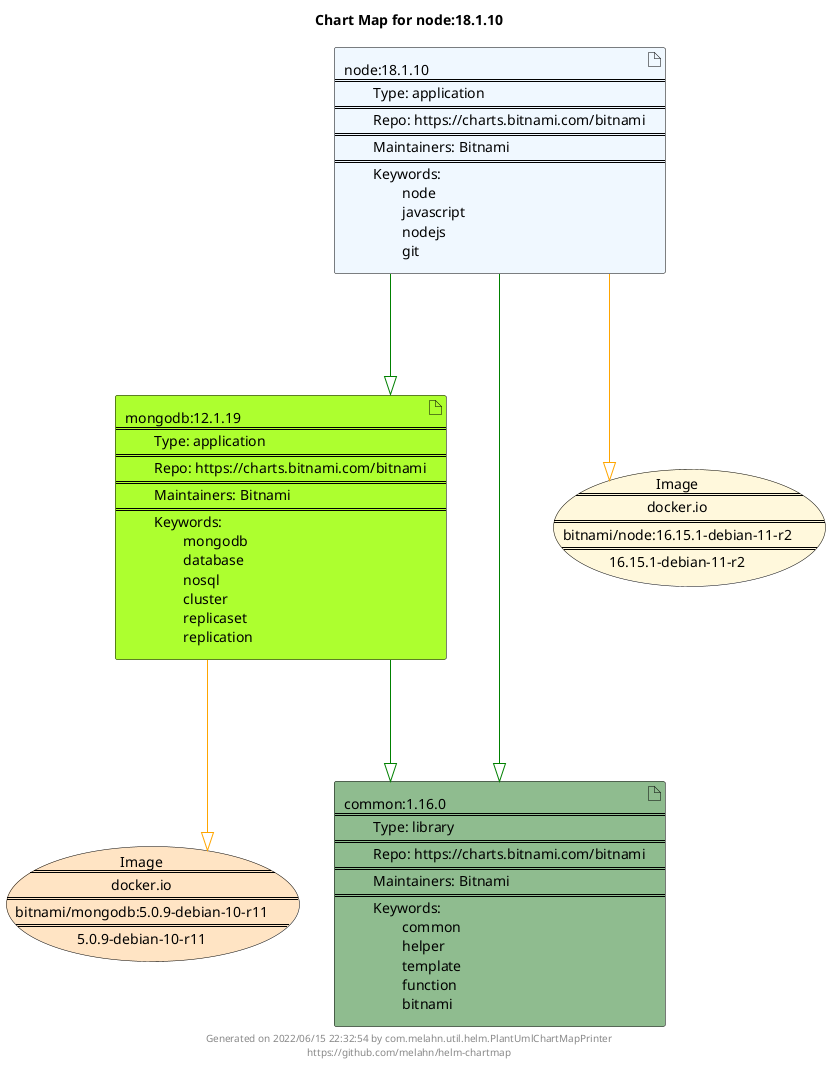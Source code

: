 @startuml
skinparam linetype ortho
skinparam backgroundColor white
skinparam usecaseBorderColor black
skinparam usecaseArrowColor LightSlateGray
skinparam artifactBorderColor black
skinparam artifactArrowColor LightSlateGray

title Chart Map for node:18.1.10

'There are 3 referenced Helm Charts
artifact "node:18.1.10\n====\n\tType: application\n====\n\tRepo: https://charts.bitnami.com/bitnami\n====\n\tMaintainers: Bitnami\n====\n\tKeywords: \n\t\tnode\n\t\tjavascript\n\t\tnodejs\n\t\tgit" as node_18_1_10 #AliceBlue
artifact "mongodb:12.1.19\n====\n\tType: application\n====\n\tRepo: https://charts.bitnami.com/bitnami\n====\n\tMaintainers: Bitnami\n====\n\tKeywords: \n\t\tmongodb\n\t\tdatabase\n\t\tnosql\n\t\tcluster\n\t\treplicaset\n\t\treplication" as mongodb_12_1_19 #GreenYellow
artifact "common:1.16.0\n====\n\tType: library\n====\n\tRepo: https://charts.bitnami.com/bitnami\n====\n\tMaintainers: Bitnami\n====\n\tKeywords: \n\t\tcommon\n\t\thelper\n\t\ttemplate\n\t\tfunction\n\t\tbitnami" as common_1_16_0 #DarkSeaGreen

'There are 2 referenced Docker Images
usecase "Image\n====\ndocker.io\n====\nbitnami/node:16.15.1-debian-11-r2\n====\n16.15.1-debian-11-r2" as docker_io_bitnami_node_16_15_1_debian_11_r2 #Cornsilk
usecase "Image\n====\ndocker.io\n====\nbitnami/mongodb:5.0.9-debian-10-r11\n====\n5.0.9-debian-10-r11" as docker_io_bitnami_mongodb_5_0_9_debian_10_r11 #Bisque

'Chart Dependencies
node_18_1_10--[#green]-|>mongodb_12_1_19
mongodb_12_1_19--[#green]-|>common_1_16_0
node_18_1_10--[#green]-|>common_1_16_0
node_18_1_10--[#orange]-|>docker_io_bitnami_node_16_15_1_debian_11_r2
mongodb_12_1_19--[#orange]-|>docker_io_bitnami_mongodb_5_0_9_debian_10_r11

center footer Generated on 2022/06/15 22:32:54 by com.melahn.util.helm.PlantUmlChartMapPrinter\nhttps://github.com/melahn/helm-chartmap
@enduml

